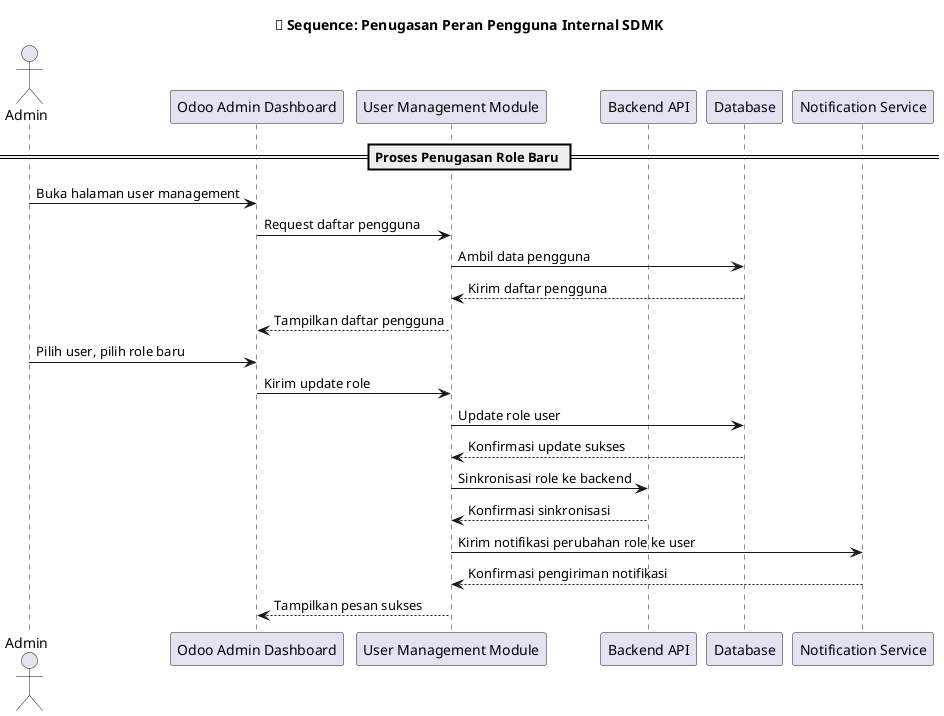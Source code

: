 @startuml role_assignment_sequence

title 👥 Sequence: Penugasan Peran Pengguna Internal SDMK

actor Admin
participant "Odoo Admin Dashboard" as OdooDashboard
participant "User Management Module" as UserMgmt
participant "Backend API" as BackendAPI
participant "Database" as DB
participant "Notification Service" as Notification

== Proses Penugasan Role Baru ==
Admin -> OdooDashboard : Buka halaman user management
OdooDashboard -> UserMgmt : Request daftar pengguna
UserMgmt -> DB : Ambil data pengguna
DB --> UserMgmt : Kirim daftar pengguna
UserMgmt --> OdooDashboard : Tampilkan daftar pengguna

Admin -> OdooDashboard : Pilih user, pilih role baru
OdooDashboard -> UserMgmt : Kirim update role
UserMgmt -> DB : Update role user
DB --> UserMgmt : Konfirmasi update sukses

UserMgmt -> BackendAPI : Sinkronisasi role ke backend
BackendAPI --> UserMgmt : Konfirmasi sinkronisasi

UserMgmt -> Notification : Kirim notifikasi perubahan role ke user
Notification --> UserMgmt : Konfirmasi pengiriman notifikasi

UserMgmt --> OdooDashboard : Tampilkan pesan sukses

@enduml
